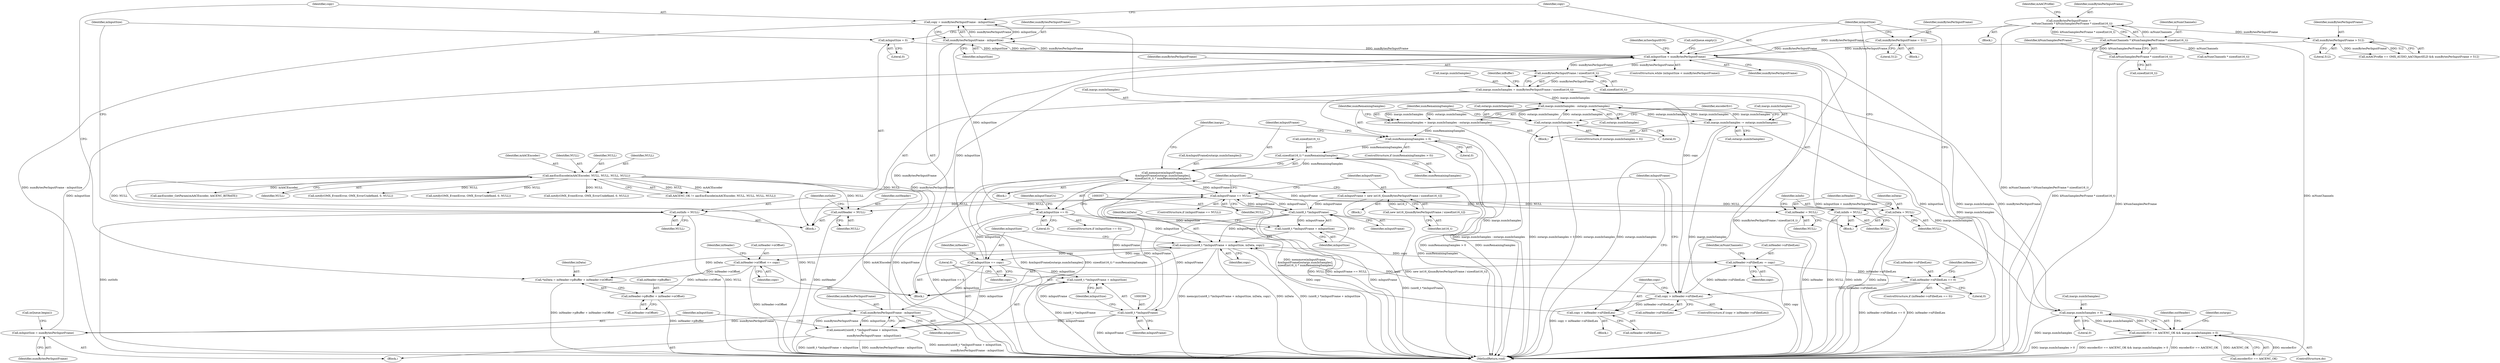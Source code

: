 digraph "0_Android_594bf934384920618d2b6ce0bcda1f60144cb3eb@API" {
"1000318" [label="(Call,copy = numBytesPerInputFrame - mInputSize)"];
"1000320" [label="(Call,numBytesPerInputFrame - mInputSize)"];
"1000286" [label="(Call,mInputSize < numBytesPerInputFrame)"];
"1000406" [label="(Call,mInputSize = numBytesPerInputFrame)"];
"1000403" [label="(Call,numBytesPerInputFrame - mInputSize)"];
"1000362" [label="(Call,mInputSize += copy)"];
"1000354" [label="(Call,memcpy((uint8_t *)mInputFrame + mInputSize, inData, copy))"];
"1000356" [label="(Call,(uint8_t *)mInputFrame)"];
"1000340" [label="(Call,mInputFrame = new int16_t[numBytesPerInputFrame / sizeof(int16_t)])"];
"1000342" [label="(Call,new int16_t[numBytesPerInputFrame / sizeof(int16_t)])"];
"1000336" [label="(Call,mInputFrame == NULL)"];
"1000653" [label="(Call,memmove(mInputFrame,\n &mInputFrame[outargs.numInSamples],\n sizeof(int16_t) * numRemainingSamples))"];
"1000398" [label="(Call,(uint8_t *)mInputFrame)"];
"1000661" [label="(Call,sizeof(int16_t) * numRemainingSamples)"];
"1000649" [label="(Call,numRemainingSamples > 0)"];
"1000639" [label="(Call,numRemainingSamples = inargs.numInSamples - outargs.numInSamples)"];
"1000641" [label="(Call,inargs.numInSamples - outargs.numInSamples)"];
"1000676" [label="(Call,inargs.numInSamples > 0)"];
"1000478" [label="(Call,inargs.numInSamples = numBytesPerInputFrame / sizeof(int16_t))"];
"1000482" [label="(Call,numBytesPerInputFrame / sizeof(int16_t))"];
"1000665" [label="(Call,inargs.numInSamples -= outargs.numInSamples)"];
"1000632" [label="(Call,outargs.numInSamples > 0)"];
"1000129" [label="(Call,aacEncEncode(mAACEncoder, NULL, NULL, NULL, NULL))"];
"1000345" [label="(Call,mInputSize == 0)"];
"1000308" [label="(Call,*inData = inHeader->pBuffer + inHeader->nOffset)"];
"1000365" [label="(Call,inHeader->nOffset += copy)"];
"1000330" [label="(Call,copy = inHeader->nFilledLen)"];
"1000324" [label="(Call,copy > inHeader->nFilledLen)"];
"1000318" [label="(Call,copy = numBytesPerInputFrame - mInputSize)"];
"1000380" [label="(Call,inHeader->nFilledLen == 0)"];
"1000370" [label="(Call,inHeader->nFilledLen -= copy)"];
"1000737" [label="(Call,mInputSize = 0)"];
"1000263" [label="(Call,numBytesPerInputFrame =\n        mNumChannels * kNumSamplesPerFrame * sizeof(int16_t))"];
"1000265" [label="(Call,mNumChannels * kNumSamplesPerFrame * sizeof(int16_t))"];
"1000267" [label="(Call,kNumSamplesPerFrame * sizeof(int16_t))"];
"1000280" [label="(Call,numBytesPerInputFrame = 512)"];
"1000276" [label="(Call,numBytesPerInputFrame > 512)"];
"1000355" [label="(Call,(uint8_t *)mInputFrame + mInputSize)"];
"1000396" [label="(Call,memset((uint8_t *)mInputFrame + mInputSize,\n 0,\n                           numBytesPerInputFrame - mInputSize))"];
"1000397" [label="(Call,(uint8_t *)mInputFrame + mInputSize)"];
"1000418" [label="(Call,inData = NULL)"];
"1000421" [label="(Call,inHeader = NULL)"];
"1000424" [label="(Call,inInfo = NULL)"];
"1000731" [label="(Call,outHeader = NULL)"];
"1000734" [label="(Call,outInfo = NULL)"];
"1000672" [label="(Call,encoderErr == AACENC_OK && inargs.numInSamples > 0)"];
"1000310" [label="(Call,inHeader->pBuffer + inHeader->nOffset)"];
"1000150" [label="(Call,aacEncoder_GetParam(mAACEncoder, AACENC_BITRATE))"];
"1000736" [label="(Identifier,NULL)"];
"1000648" [label="(ControlStructure,if (numRemainingSamples > 0))"];
"1000350" [label="(Identifier,mInputTimeUs)"];
"1000673" [label="(Call,encoderErr == AACENC_OK)"];
"1000642" [label="(Call,inargs.numInSamples)"];
"1000407" [label="(Identifier,mInputSize)"];
"1000362" [label="(Call,mInputSize += copy)"];
"1000419" [label="(Identifier,inData)"];
"1000133" [label="(Identifier,NULL)"];
"1000134" [label="(Identifier,NULL)"];
"1000276" [label="(Call,numBytesPerInputFrame > 512)"];
"1000274" [label="(Identifier,mAACProfile)"];
"1000374" [label="(Identifier,copy)"];
"1000483" [label="(Identifier,numBytesPerInputFrame)"];
"1000308" [label="(Call,*inData = inHeader->pBuffer + inHeader->nOffset)"];
"1000281" [label="(Identifier,numBytesPerInputFrame)"];
"1000372" [label="(Identifier,inHeader)"];
"1000370" [label="(Call,inHeader->nFilledLen -= copy)"];
"1000680" [label="(Literal,0)"];
"1000631" [label="(ControlStructure,if (outargs.numInSamples > 0))"];
"1000269" [label="(Call,sizeof(int16_t))"];
"1000347" [label="(Literal,0)"];
"1000361" [label="(Identifier,copy)"];
"1000636" [label="(Literal,0)"];
"1000376" [label="(Identifier,mNumChannels)"];
"1000277" [label="(Identifier,numBytesPerInputFrame)"];
"1000421" [label="(Call,inHeader = NULL)"];
"1000655" [label="(Call,&mInputFrame[outargs.numInSamples])"];
"1000279" [label="(Block,)"];
"1000392" [label="(Block,)"];
"1000403" [label="(Call,numBytesPerInputFrame - mInputSize)"];
"1000336" [label="(Call,mInputFrame == NULL)"];
"1000127" [label="(Call,AACENC_OK != aacEncEncode(mAACEncoder, NULL, NULL, NULL, NULL))"];
"1000288" [label="(Identifier,numBytesPerInputFrame)"];
"1000402" [label="(Literal,0)"];
"1000343" [label="(Identifier,int16_t)"];
"1000482" [label="(Call,numBytesPerInputFrame / sizeof(int16_t))"];
"1000424" [label="(Call,inInfo = NULL)"];
"1000632" [label="(Call,outargs.numInSamples > 0)"];
"1000665" [label="(Call,inargs.numInSamples -= outargs.numInSamples)"];
"1000683" [label="(Identifier,outHeader)"];
"1000418" [label="(Call,inData = NULL)"];
"1000325" [label="(Identifier,copy)"];
"1000326" [label="(Call,inHeader->nFilledLen)"];
"1000410" [label="(Call,inQueue.begin())"];
"1000331" [label="(Identifier,copy)"];
"1000676" [label="(Call,inargs.numInSamples > 0)"];
"1000640" [label="(Identifier,numRemainingSamples)"];
"1000379" [label="(ControlStructure,if (inHeader->nFilledLen == 0))"];
"1000740" [label="(MethodReturn,void)"];
"1000364" [label="(Identifier,copy)"];
"1000360" [label="(Identifier,inData)"];
"1000662" [label="(Call,sizeof(int16_t))"];
"1000488" [label="(Identifier,inBuffer)"];
"1000309" [label="(Identifier,inData)"];
"1000345" [label="(Call,mInputSize == 0)"];
"1000420" [label="(Identifier,NULL)"];
"1000584" [label="(ControlStructure,do)"];
"1000267" [label="(Call,kNumSamplesPerFrame * sizeof(int16_t))"];
"1000131" [label="(Identifier,NULL)"];
"1000280" [label="(Call,numBytesPerInputFrame = 512)"];
"1000653" [label="(Call,memmove(mInputFrame,\n &mInputFrame[outargs.numInSamples],\n sizeof(int16_t) * numRemainingSamples))"];
"1000323" [label="(ControlStructure,if (copy > inHeader->nFilledLen))"];
"1000398" [label="(Call,(uint8_t *)mInputFrame)"];
"1000340" [label="(Call,mInputFrame = new int16_t[numBytesPerInputFrame / sizeof(int16_t)])"];
"1000649" [label="(Call,numRemainingSamples > 0)"];
"1000385" [label="(Block,)"];
"1000732" [label="(Identifier,outHeader)"];
"1000284" [label="(Block,)"];
"1000661" [label="(Call,sizeof(int16_t) * numRemainingSamples)"];
"1000735" [label="(Identifier,outInfo)"];
"1000337" [label="(Identifier,mInputFrame)"];
"1000265" [label="(Call,mNumChannels * kNumSamplesPerFrame * sizeof(int16_t))"];
"1000739" [label="(Literal,0)"];
"1000332" [label="(Call,inHeader->nFilledLen)"];
"1000423" [label="(Identifier,NULL)"];
"1000588" [label="(Identifier,outargs)"];
"1000324" [label="(Call,copy > inHeader->nFilledLen)"];
"1000381" [label="(Call,inHeader->nFilledLen)"];
"1000314" [label="(Call,inHeader->nOffset)"];
"1000389" [label="(Identifier,inHeader)"];
"1000731" [label="(Call,outHeader = NULL)"];
"1000674" [label="(Identifier,encoderErr)"];
"1000365" [label="(Call,inHeader->nOffset += copy)"];
"1000425" [label="(Identifier,inInfo)"];
"1000733" [label="(Identifier,NULL)"];
"1000406" [label="(Call,mInputSize = numBytesPerInputFrame)"];
"1000263" [label="(Call,numBytesPerInputFrame =\n        mNumChannels * kNumSamplesPerFrame * sizeof(int16_t))"];
"1000404" [label="(Identifier,numBytesPerInputFrame)"];
"1000384" [label="(Literal,0)"];
"1000371" [label="(Call,inHeader->nFilledLen)"];
"1000375" [label="(Call,mNumChannels * sizeof(int16_t))"];
"1000479" [label="(Call,inargs.numInSamples)"];
"1000342" [label="(Call,new int16_t[numBytesPerInputFrame / sizeof(int16_t)])"];
"1000401" [label="(Identifier,mInputSize)"];
"1000405" [label="(Identifier,mInputSize)"];
"1000426" [label="(Identifier,NULL)"];
"1000669" [label="(Call,outargs.numInSamples)"];
"1000282" [label="(Literal,512)"];
"1000285" [label="(ControlStructure,while (mInputSize < numBytesPerInputFrame))"];
"1000380" [label="(Call,inHeader->nFilledLen == 0)"];
"1000484" [label="(Call,sizeof(int16_t))"];
"1000130" [label="(Identifier,mAACEncoder)"];
"1000346" [label="(Identifier,mInputSize)"];
"1000664" [label="(Identifier,numRemainingSamples)"];
"1000672" [label="(Call,encoderErr == AACENC_OK && inargs.numInSamples > 0)"];
"1000292" [label="(Identifier,mSawInputEOS)"];
"1000287" [label="(Identifier,mInputSize)"];
"1000335" [label="(ControlStructure,if (mInputFrame == NULL))"];
"1000344" [label="(ControlStructure,if (mInputSize == 0))"];
"1000173" [label="(Call,notify(OMX_EventError, OMX_ErrorUndefined, 0, NULL))"];
"1000645" [label="(Call,outargs.numInSamples)"];
"1000400" [label="(Identifier,mInputFrame)"];
"1000339" [label="(Block,)"];
"1000667" [label="(Identifier,inargs)"];
"1000272" [label="(Call,mAACProfile == OMX_AUDIO_AACObjectELD && numBytesPerInputFrame > 512)"];
"1000330" [label="(Call,copy = inHeader->nFilledLen)"];
"1000338" [label="(Identifier,NULL)"];
"1000341" [label="(Identifier,mInputFrame)"];
"1000211" [label="(Call,notify(OMX_EventError, OMX_ErrorUndefined, 0, NULL))"];
"1000356" [label="(Call,(uint8_t *)mInputFrame)"];
"1000132" [label="(Identifier,NULL)"];
"1000654" [label="(Identifier,mInputFrame)"];
"1000322" [label="(Identifier,mInputSize)"];
"1000408" [label="(Identifier,numBytesPerInputFrame)"];
"1000641" [label="(Call,inargs.numInSamples - outargs.numInSamples)"];
"1000321" [label="(Identifier,numBytesPerInputFrame)"];
"1000266" [label="(Identifier,mNumChannels)"];
"1000289" [label="(Block,)"];
"1000666" [label="(Call,inargs.numInSamples)"];
"1000318" [label="(Call,copy = numBytesPerInputFrame - mInputSize)"];
"1000652" [label="(Block,)"];
"1000367" [label="(Identifier,inHeader)"];
"1000637" [label="(Block,)"];
"1000278" [label="(Literal,512)"];
"1000478" [label="(Call,inargs.numInSamples = numBytesPerInputFrame / sizeof(int16_t))"];
"1000103" [label="(Block,)"];
"1000428" [label="(Call,outQueue.empty())"];
"1000319" [label="(Identifier,copy)"];
"1000651" [label="(Literal,0)"];
"1000738" [label="(Identifier,mInputSize)"];
"1000355" [label="(Call,(uint8_t *)mInputFrame + mInputSize)"];
"1000311" [label="(Call,inHeader->pBuffer)"];
"1000363" [label="(Identifier,mInputSize)"];
"1000369" [label="(Identifier,copy)"];
"1000310" [label="(Call,inHeader->pBuffer + inHeader->nOffset)"];
"1000737" [label="(Call,mInputSize = 0)"];
"1000633" [label="(Call,outargs.numInSamples)"];
"1000397" [label="(Call,(uint8_t *)mInputFrame + mInputSize)"];
"1000138" [label="(Call,notify(OMX_EventError, OMX_ErrorUndefined, 0, NULL))"];
"1000734" [label="(Call,outInfo = NULL)"];
"1000677" [label="(Call,inargs.numInSamples)"];
"1000396" [label="(Call,memset((uint8_t *)mInputFrame + mInputSize,\n 0,\n                           numBytesPerInputFrame - mInputSize))"];
"1000264" [label="(Identifier,numBytesPerInputFrame)"];
"1000286" [label="(Call,mInputSize < numBytesPerInputFrame)"];
"1000129" [label="(Call,aacEncEncode(mAACEncoder, NULL, NULL, NULL, NULL))"];
"1000650" [label="(Identifier,numRemainingSamples)"];
"1000639" [label="(Call,numRemainingSamples = inargs.numInSamples - outargs.numInSamples)"];
"1000329" [label="(Block,)"];
"1000320" [label="(Call,numBytesPerInputFrame - mInputSize)"];
"1000354" [label="(Call,memcpy((uint8_t *)mInputFrame + mInputSize, inData, copy))"];
"1000358" [label="(Identifier,mInputFrame)"];
"1000268" [label="(Identifier,kNumSamplesPerFrame)"];
"1000422" [label="(Identifier,inHeader)"];
"1000359" [label="(Identifier,mInputSize)"];
"1000366" [label="(Call,inHeader->nOffset)"];
"1000318" -> "1000289"  [label="AST: "];
"1000318" -> "1000320"  [label="CFG: "];
"1000319" -> "1000318"  [label="AST: "];
"1000320" -> "1000318"  [label="AST: "];
"1000325" -> "1000318"  [label="CFG: "];
"1000318" -> "1000740"  [label="DDG: numBytesPerInputFrame - mInputSize"];
"1000320" -> "1000318"  [label="DDG: numBytesPerInputFrame"];
"1000320" -> "1000318"  [label="DDG: mInputSize"];
"1000318" -> "1000324"  [label="DDG: copy"];
"1000320" -> "1000322"  [label="CFG: "];
"1000321" -> "1000320"  [label="AST: "];
"1000322" -> "1000320"  [label="AST: "];
"1000320" -> "1000286"  [label="DDG: numBytesPerInputFrame"];
"1000286" -> "1000320"  [label="DDG: numBytesPerInputFrame"];
"1000286" -> "1000320"  [label="DDG: mInputSize"];
"1000320" -> "1000345"  [label="DDG: mInputSize"];
"1000320" -> "1000403"  [label="DDG: numBytesPerInputFrame"];
"1000286" -> "1000285"  [label="AST: "];
"1000286" -> "1000288"  [label="CFG: "];
"1000287" -> "1000286"  [label="AST: "];
"1000288" -> "1000286"  [label="AST: "];
"1000292" -> "1000286"  [label="CFG: "];
"1000428" -> "1000286"  [label="CFG: "];
"1000286" -> "1000740"  [label="DDG: mInputSize < numBytesPerInputFrame"];
"1000286" -> "1000740"  [label="DDG: mInputSize"];
"1000286" -> "1000740"  [label="DDG: numBytesPerInputFrame"];
"1000406" -> "1000286"  [label="DDG: mInputSize"];
"1000737" -> "1000286"  [label="DDG: mInputSize"];
"1000362" -> "1000286"  [label="DDG: mInputSize"];
"1000482" -> "1000286"  [label="DDG: numBytesPerInputFrame"];
"1000263" -> "1000286"  [label="DDG: numBytesPerInputFrame"];
"1000280" -> "1000286"  [label="DDG: numBytesPerInputFrame"];
"1000276" -> "1000286"  [label="DDG: numBytesPerInputFrame"];
"1000403" -> "1000286"  [label="DDG: numBytesPerInputFrame"];
"1000286" -> "1000482"  [label="DDG: numBytesPerInputFrame"];
"1000406" -> "1000392"  [label="AST: "];
"1000406" -> "1000408"  [label="CFG: "];
"1000407" -> "1000406"  [label="AST: "];
"1000408" -> "1000406"  [label="AST: "];
"1000410" -> "1000406"  [label="CFG: "];
"1000403" -> "1000406"  [label="DDG: numBytesPerInputFrame"];
"1000403" -> "1000396"  [label="AST: "];
"1000403" -> "1000405"  [label="CFG: "];
"1000404" -> "1000403"  [label="AST: "];
"1000405" -> "1000403"  [label="AST: "];
"1000396" -> "1000403"  [label="CFG: "];
"1000403" -> "1000396"  [label="DDG: numBytesPerInputFrame"];
"1000403" -> "1000396"  [label="DDG: mInputSize"];
"1000362" -> "1000403"  [label="DDG: mInputSize"];
"1000362" -> "1000289"  [label="AST: "];
"1000362" -> "1000364"  [label="CFG: "];
"1000363" -> "1000362"  [label="AST: "];
"1000364" -> "1000362"  [label="AST: "];
"1000367" -> "1000362"  [label="CFG: "];
"1000354" -> "1000362"  [label="DDG: copy"];
"1000345" -> "1000362"  [label="DDG: mInputSize"];
"1000362" -> "1000396"  [label="DDG: mInputSize"];
"1000362" -> "1000397"  [label="DDG: mInputSize"];
"1000354" -> "1000289"  [label="AST: "];
"1000354" -> "1000361"  [label="CFG: "];
"1000355" -> "1000354"  [label="AST: "];
"1000360" -> "1000354"  [label="AST: "];
"1000361" -> "1000354"  [label="AST: "];
"1000363" -> "1000354"  [label="CFG: "];
"1000354" -> "1000740"  [label="DDG: inData"];
"1000354" -> "1000740"  [label="DDG: memcpy((uint8_t *)mInputFrame + mInputSize, inData, copy)"];
"1000354" -> "1000740"  [label="DDG: (uint8_t *)mInputFrame + mInputSize"];
"1000356" -> "1000354"  [label="DDG: mInputFrame"];
"1000345" -> "1000354"  [label="DDG: mInputSize"];
"1000308" -> "1000354"  [label="DDG: inData"];
"1000330" -> "1000354"  [label="DDG: copy"];
"1000324" -> "1000354"  [label="DDG: copy"];
"1000354" -> "1000365"  [label="DDG: copy"];
"1000354" -> "1000370"  [label="DDG: copy"];
"1000356" -> "1000355"  [label="AST: "];
"1000356" -> "1000358"  [label="CFG: "];
"1000357" -> "1000356"  [label="AST: "];
"1000358" -> "1000356"  [label="AST: "];
"1000359" -> "1000356"  [label="CFG: "];
"1000356" -> "1000740"  [label="DDG: mInputFrame"];
"1000356" -> "1000336"  [label="DDG: mInputFrame"];
"1000356" -> "1000355"  [label="DDG: mInputFrame"];
"1000340" -> "1000356"  [label="DDG: mInputFrame"];
"1000336" -> "1000356"  [label="DDG: mInputFrame"];
"1000356" -> "1000398"  [label="DDG: mInputFrame"];
"1000356" -> "1000653"  [label="DDG: mInputFrame"];
"1000340" -> "1000339"  [label="AST: "];
"1000340" -> "1000342"  [label="CFG: "];
"1000341" -> "1000340"  [label="AST: "];
"1000342" -> "1000340"  [label="AST: "];
"1000346" -> "1000340"  [label="CFG: "];
"1000340" -> "1000740"  [label="DDG: new int16_t[numBytesPerInputFrame / sizeof(int16_t)]"];
"1000342" -> "1000340"  [label="DDG: int16_t"];
"1000342" -> "1000343"  [label="CFG: "];
"1000343" -> "1000342"  [label="AST: "];
"1000336" -> "1000335"  [label="AST: "];
"1000336" -> "1000338"  [label="CFG: "];
"1000337" -> "1000336"  [label="AST: "];
"1000338" -> "1000336"  [label="AST: "];
"1000341" -> "1000336"  [label="CFG: "];
"1000346" -> "1000336"  [label="CFG: "];
"1000336" -> "1000740"  [label="DDG: mInputFrame == NULL"];
"1000336" -> "1000740"  [label="DDG: NULL"];
"1000653" -> "1000336"  [label="DDG: mInputFrame"];
"1000398" -> "1000336"  [label="DDG: mInputFrame"];
"1000129" -> "1000336"  [label="DDG: NULL"];
"1000336" -> "1000418"  [label="DDG: NULL"];
"1000336" -> "1000421"  [label="DDG: NULL"];
"1000336" -> "1000424"  [label="DDG: NULL"];
"1000336" -> "1000731"  [label="DDG: NULL"];
"1000336" -> "1000734"  [label="DDG: NULL"];
"1000653" -> "1000652"  [label="AST: "];
"1000653" -> "1000661"  [label="CFG: "];
"1000654" -> "1000653"  [label="AST: "];
"1000655" -> "1000653"  [label="AST: "];
"1000661" -> "1000653"  [label="AST: "];
"1000667" -> "1000653"  [label="CFG: "];
"1000653" -> "1000740"  [label="DDG: &mInputFrame[outargs.numInSamples]"];
"1000653" -> "1000740"  [label="DDG: sizeof(int16_t) * numRemainingSamples"];
"1000653" -> "1000740"  [label="DDG: memmove(mInputFrame,\n &mInputFrame[outargs.numInSamples],\n sizeof(int16_t) * numRemainingSamples)"];
"1000653" -> "1000740"  [label="DDG: mInputFrame"];
"1000398" -> "1000653"  [label="DDG: mInputFrame"];
"1000661" -> "1000653"  [label="DDG: numRemainingSamples"];
"1000398" -> "1000397"  [label="AST: "];
"1000398" -> "1000400"  [label="CFG: "];
"1000399" -> "1000398"  [label="AST: "];
"1000400" -> "1000398"  [label="AST: "];
"1000401" -> "1000398"  [label="CFG: "];
"1000398" -> "1000740"  [label="DDG: mInputFrame"];
"1000398" -> "1000396"  [label="DDG: mInputFrame"];
"1000398" -> "1000397"  [label="DDG: mInputFrame"];
"1000661" -> "1000664"  [label="CFG: "];
"1000662" -> "1000661"  [label="AST: "];
"1000664" -> "1000661"  [label="AST: "];
"1000661" -> "1000740"  [label="DDG: numRemainingSamples"];
"1000649" -> "1000661"  [label="DDG: numRemainingSamples"];
"1000649" -> "1000648"  [label="AST: "];
"1000649" -> "1000651"  [label="CFG: "];
"1000650" -> "1000649"  [label="AST: "];
"1000651" -> "1000649"  [label="AST: "];
"1000654" -> "1000649"  [label="CFG: "];
"1000667" -> "1000649"  [label="CFG: "];
"1000649" -> "1000740"  [label="DDG: numRemainingSamples"];
"1000649" -> "1000740"  [label="DDG: numRemainingSamples > 0"];
"1000639" -> "1000649"  [label="DDG: numRemainingSamples"];
"1000639" -> "1000637"  [label="AST: "];
"1000639" -> "1000641"  [label="CFG: "];
"1000640" -> "1000639"  [label="AST: "];
"1000641" -> "1000639"  [label="AST: "];
"1000650" -> "1000639"  [label="CFG: "];
"1000639" -> "1000740"  [label="DDG: inargs.numInSamples - outargs.numInSamples"];
"1000641" -> "1000639"  [label="DDG: inargs.numInSamples"];
"1000641" -> "1000639"  [label="DDG: outargs.numInSamples"];
"1000641" -> "1000645"  [label="CFG: "];
"1000642" -> "1000641"  [label="AST: "];
"1000645" -> "1000641"  [label="AST: "];
"1000641" -> "1000632"  [label="DDG: outargs.numInSamples"];
"1000676" -> "1000641"  [label="DDG: inargs.numInSamples"];
"1000478" -> "1000641"  [label="DDG: inargs.numInSamples"];
"1000665" -> "1000641"  [label="DDG: inargs.numInSamples"];
"1000632" -> "1000641"  [label="DDG: outargs.numInSamples"];
"1000641" -> "1000665"  [label="DDG: outargs.numInSamples"];
"1000641" -> "1000665"  [label="DDG: inargs.numInSamples"];
"1000676" -> "1000672"  [label="AST: "];
"1000676" -> "1000680"  [label="CFG: "];
"1000677" -> "1000676"  [label="AST: "];
"1000680" -> "1000676"  [label="AST: "];
"1000672" -> "1000676"  [label="CFG: "];
"1000676" -> "1000740"  [label="DDG: inargs.numInSamples"];
"1000676" -> "1000672"  [label="DDG: inargs.numInSamples"];
"1000676" -> "1000672"  [label="DDG: 0"];
"1000478" -> "1000676"  [label="DDG: inargs.numInSamples"];
"1000665" -> "1000676"  [label="DDG: inargs.numInSamples"];
"1000478" -> "1000284"  [label="AST: "];
"1000478" -> "1000482"  [label="CFG: "];
"1000479" -> "1000478"  [label="AST: "];
"1000482" -> "1000478"  [label="AST: "];
"1000488" -> "1000478"  [label="CFG: "];
"1000478" -> "1000740"  [label="DDG: inargs.numInSamples"];
"1000478" -> "1000740"  [label="DDG: numBytesPerInputFrame / sizeof(int16_t)"];
"1000482" -> "1000478"  [label="DDG: numBytesPerInputFrame"];
"1000482" -> "1000484"  [label="CFG: "];
"1000483" -> "1000482"  [label="AST: "];
"1000484" -> "1000482"  [label="AST: "];
"1000665" -> "1000637"  [label="AST: "];
"1000665" -> "1000669"  [label="CFG: "];
"1000666" -> "1000665"  [label="AST: "];
"1000669" -> "1000665"  [label="AST: "];
"1000674" -> "1000665"  [label="CFG: "];
"1000665" -> "1000740"  [label="DDG: inargs.numInSamples"];
"1000665" -> "1000740"  [label="DDG: outargs.numInSamples"];
"1000632" -> "1000631"  [label="AST: "];
"1000632" -> "1000636"  [label="CFG: "];
"1000633" -> "1000632"  [label="AST: "];
"1000636" -> "1000632"  [label="AST: "];
"1000674" -> "1000632"  [label="CFG: "];
"1000640" -> "1000632"  [label="CFG: "];
"1000632" -> "1000740"  [label="DDG: outargs.numInSamples > 0"];
"1000632" -> "1000740"  [label="DDG: outargs.numInSamples"];
"1000129" -> "1000127"  [label="AST: "];
"1000129" -> "1000134"  [label="CFG: "];
"1000130" -> "1000129"  [label="AST: "];
"1000131" -> "1000129"  [label="AST: "];
"1000132" -> "1000129"  [label="AST: "];
"1000133" -> "1000129"  [label="AST: "];
"1000134" -> "1000129"  [label="AST: "];
"1000127" -> "1000129"  [label="CFG: "];
"1000129" -> "1000740"  [label="DDG: mAACEncoder"];
"1000129" -> "1000740"  [label="DDG: NULL"];
"1000129" -> "1000127"  [label="DDG: NULL"];
"1000129" -> "1000127"  [label="DDG: mAACEncoder"];
"1000129" -> "1000138"  [label="DDG: NULL"];
"1000129" -> "1000150"  [label="DDG: mAACEncoder"];
"1000129" -> "1000173"  [label="DDG: NULL"];
"1000129" -> "1000211"  [label="DDG: NULL"];
"1000129" -> "1000731"  [label="DDG: NULL"];
"1000129" -> "1000734"  [label="DDG: NULL"];
"1000345" -> "1000344"  [label="AST: "];
"1000345" -> "1000347"  [label="CFG: "];
"1000346" -> "1000345"  [label="AST: "];
"1000347" -> "1000345"  [label="AST: "];
"1000350" -> "1000345"  [label="CFG: "];
"1000357" -> "1000345"  [label="CFG: "];
"1000345" -> "1000740"  [label="DDG: mInputSize == 0"];
"1000345" -> "1000355"  [label="DDG: mInputSize"];
"1000308" -> "1000289"  [label="AST: "];
"1000308" -> "1000310"  [label="CFG: "];
"1000309" -> "1000308"  [label="AST: "];
"1000310" -> "1000308"  [label="AST: "];
"1000319" -> "1000308"  [label="CFG: "];
"1000308" -> "1000740"  [label="DDG: inHeader->pBuffer + inHeader->nOffset"];
"1000365" -> "1000308"  [label="DDG: inHeader->nOffset"];
"1000365" -> "1000289"  [label="AST: "];
"1000365" -> "1000369"  [label="CFG: "];
"1000366" -> "1000365"  [label="AST: "];
"1000369" -> "1000365"  [label="AST: "];
"1000372" -> "1000365"  [label="CFG: "];
"1000365" -> "1000740"  [label="DDG: inHeader->nOffset"];
"1000365" -> "1000310"  [label="DDG: inHeader->nOffset"];
"1000330" -> "1000329"  [label="AST: "];
"1000330" -> "1000332"  [label="CFG: "];
"1000331" -> "1000330"  [label="AST: "];
"1000332" -> "1000330"  [label="AST: "];
"1000337" -> "1000330"  [label="CFG: "];
"1000324" -> "1000330"  [label="DDG: inHeader->nFilledLen"];
"1000324" -> "1000323"  [label="AST: "];
"1000324" -> "1000326"  [label="CFG: "];
"1000325" -> "1000324"  [label="AST: "];
"1000326" -> "1000324"  [label="AST: "];
"1000331" -> "1000324"  [label="CFG: "];
"1000337" -> "1000324"  [label="CFG: "];
"1000324" -> "1000740"  [label="DDG: copy > inHeader->nFilledLen"];
"1000380" -> "1000324"  [label="DDG: inHeader->nFilledLen"];
"1000324" -> "1000370"  [label="DDG: inHeader->nFilledLen"];
"1000380" -> "1000379"  [label="AST: "];
"1000380" -> "1000384"  [label="CFG: "];
"1000381" -> "1000380"  [label="AST: "];
"1000384" -> "1000380"  [label="AST: "];
"1000287" -> "1000380"  [label="CFG: "];
"1000389" -> "1000380"  [label="CFG: "];
"1000380" -> "1000740"  [label="DDG: inHeader->nFilledLen == 0"];
"1000380" -> "1000740"  [label="DDG: inHeader->nFilledLen"];
"1000370" -> "1000380"  [label="DDG: inHeader->nFilledLen"];
"1000370" -> "1000289"  [label="AST: "];
"1000370" -> "1000374"  [label="CFG: "];
"1000371" -> "1000370"  [label="AST: "];
"1000374" -> "1000370"  [label="AST: "];
"1000376" -> "1000370"  [label="CFG: "];
"1000370" -> "1000740"  [label="DDG: copy"];
"1000737" -> "1000284"  [label="AST: "];
"1000737" -> "1000739"  [label="CFG: "];
"1000738" -> "1000737"  [label="AST: "];
"1000739" -> "1000737"  [label="AST: "];
"1000287" -> "1000737"  [label="CFG: "];
"1000263" -> "1000103"  [label="AST: "];
"1000263" -> "1000265"  [label="CFG: "];
"1000264" -> "1000263"  [label="AST: "];
"1000265" -> "1000263"  [label="AST: "];
"1000274" -> "1000263"  [label="CFG: "];
"1000263" -> "1000740"  [label="DDG: mNumChannels * kNumSamplesPerFrame * sizeof(int16_t)"];
"1000265" -> "1000263"  [label="DDG: mNumChannels"];
"1000265" -> "1000263"  [label="DDG: kNumSamplesPerFrame * sizeof(int16_t)"];
"1000263" -> "1000276"  [label="DDG: numBytesPerInputFrame"];
"1000265" -> "1000267"  [label="CFG: "];
"1000266" -> "1000265"  [label="AST: "];
"1000267" -> "1000265"  [label="AST: "];
"1000265" -> "1000740"  [label="DDG: kNumSamplesPerFrame * sizeof(int16_t)"];
"1000265" -> "1000740"  [label="DDG: mNumChannels"];
"1000267" -> "1000265"  [label="DDG: kNumSamplesPerFrame"];
"1000265" -> "1000375"  [label="DDG: mNumChannels"];
"1000267" -> "1000269"  [label="CFG: "];
"1000268" -> "1000267"  [label="AST: "];
"1000269" -> "1000267"  [label="AST: "];
"1000267" -> "1000740"  [label="DDG: kNumSamplesPerFrame"];
"1000280" -> "1000279"  [label="AST: "];
"1000280" -> "1000282"  [label="CFG: "];
"1000281" -> "1000280"  [label="AST: "];
"1000282" -> "1000280"  [label="AST: "];
"1000287" -> "1000280"  [label="CFG: "];
"1000276" -> "1000272"  [label="AST: "];
"1000276" -> "1000278"  [label="CFG: "];
"1000277" -> "1000276"  [label="AST: "];
"1000278" -> "1000276"  [label="AST: "];
"1000272" -> "1000276"  [label="CFG: "];
"1000276" -> "1000272"  [label="DDG: numBytesPerInputFrame"];
"1000276" -> "1000272"  [label="DDG: 512"];
"1000355" -> "1000359"  [label="CFG: "];
"1000359" -> "1000355"  [label="AST: "];
"1000360" -> "1000355"  [label="CFG: "];
"1000355" -> "1000740"  [label="DDG: (uint8_t *)mInputFrame"];
"1000396" -> "1000392"  [label="AST: "];
"1000397" -> "1000396"  [label="AST: "];
"1000402" -> "1000396"  [label="AST: "];
"1000407" -> "1000396"  [label="CFG: "];
"1000396" -> "1000740"  [label="DDG: memset((uint8_t *)mInputFrame + mInputSize,\n 0,\n                           numBytesPerInputFrame - mInputSize)"];
"1000396" -> "1000740"  [label="DDG: (uint8_t *)mInputFrame + mInputSize"];
"1000396" -> "1000740"  [label="DDG: numBytesPerInputFrame - mInputSize"];
"1000397" -> "1000401"  [label="CFG: "];
"1000401" -> "1000397"  [label="AST: "];
"1000402" -> "1000397"  [label="CFG: "];
"1000397" -> "1000740"  [label="DDG: (uint8_t *)mInputFrame"];
"1000418" -> "1000385"  [label="AST: "];
"1000418" -> "1000420"  [label="CFG: "];
"1000419" -> "1000418"  [label="AST: "];
"1000420" -> "1000418"  [label="AST: "];
"1000422" -> "1000418"  [label="CFG: "];
"1000418" -> "1000740"  [label="DDG: inData"];
"1000421" -> "1000385"  [label="AST: "];
"1000421" -> "1000423"  [label="CFG: "];
"1000422" -> "1000421"  [label="AST: "];
"1000423" -> "1000421"  [label="AST: "];
"1000425" -> "1000421"  [label="CFG: "];
"1000421" -> "1000740"  [label="DDG: inHeader"];
"1000424" -> "1000385"  [label="AST: "];
"1000424" -> "1000426"  [label="CFG: "];
"1000425" -> "1000424"  [label="AST: "];
"1000426" -> "1000424"  [label="AST: "];
"1000287" -> "1000424"  [label="CFG: "];
"1000424" -> "1000740"  [label="DDG: NULL"];
"1000424" -> "1000740"  [label="DDG: inInfo"];
"1000731" -> "1000284"  [label="AST: "];
"1000731" -> "1000733"  [label="CFG: "];
"1000732" -> "1000731"  [label="AST: "];
"1000733" -> "1000731"  [label="AST: "];
"1000735" -> "1000731"  [label="CFG: "];
"1000731" -> "1000740"  [label="DDG: outHeader"];
"1000734" -> "1000284"  [label="AST: "];
"1000734" -> "1000736"  [label="CFG: "];
"1000735" -> "1000734"  [label="AST: "];
"1000736" -> "1000734"  [label="AST: "];
"1000738" -> "1000734"  [label="CFG: "];
"1000734" -> "1000740"  [label="DDG: outInfo"];
"1000734" -> "1000740"  [label="DDG: NULL"];
"1000672" -> "1000584"  [label="AST: "];
"1000672" -> "1000673"  [label="CFG: "];
"1000673" -> "1000672"  [label="AST: "];
"1000588" -> "1000672"  [label="CFG: "];
"1000683" -> "1000672"  [label="CFG: "];
"1000672" -> "1000740"  [label="DDG: inargs.numInSamples > 0"];
"1000672" -> "1000740"  [label="DDG: encoderErr == AACENC_OK && inargs.numInSamples > 0"];
"1000672" -> "1000740"  [label="DDG: encoderErr == AACENC_OK"];
"1000673" -> "1000672"  [label="DDG: encoderErr"];
"1000673" -> "1000672"  [label="DDG: AACENC_OK"];
"1000310" -> "1000314"  [label="CFG: "];
"1000311" -> "1000310"  [label="AST: "];
"1000314" -> "1000310"  [label="AST: "];
"1000310" -> "1000740"  [label="DDG: inHeader->pBuffer"];
}

